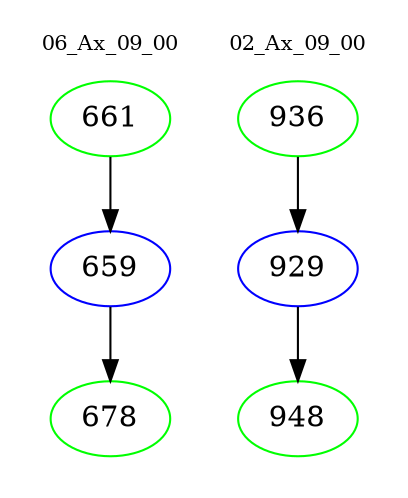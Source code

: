 digraph{
subgraph cluster_0 {
color = white
label = "06_Ax_09_00";
fontsize=10;
T0_661 [label="661", color="green"]
T0_661 -> T0_659 [color="black"]
T0_659 [label="659", color="blue"]
T0_659 -> T0_678 [color="black"]
T0_678 [label="678", color="green"]
}
subgraph cluster_1 {
color = white
label = "02_Ax_09_00";
fontsize=10;
T1_936 [label="936", color="green"]
T1_936 -> T1_929 [color="black"]
T1_929 [label="929", color="blue"]
T1_929 -> T1_948 [color="black"]
T1_948 [label="948", color="green"]
}
}
